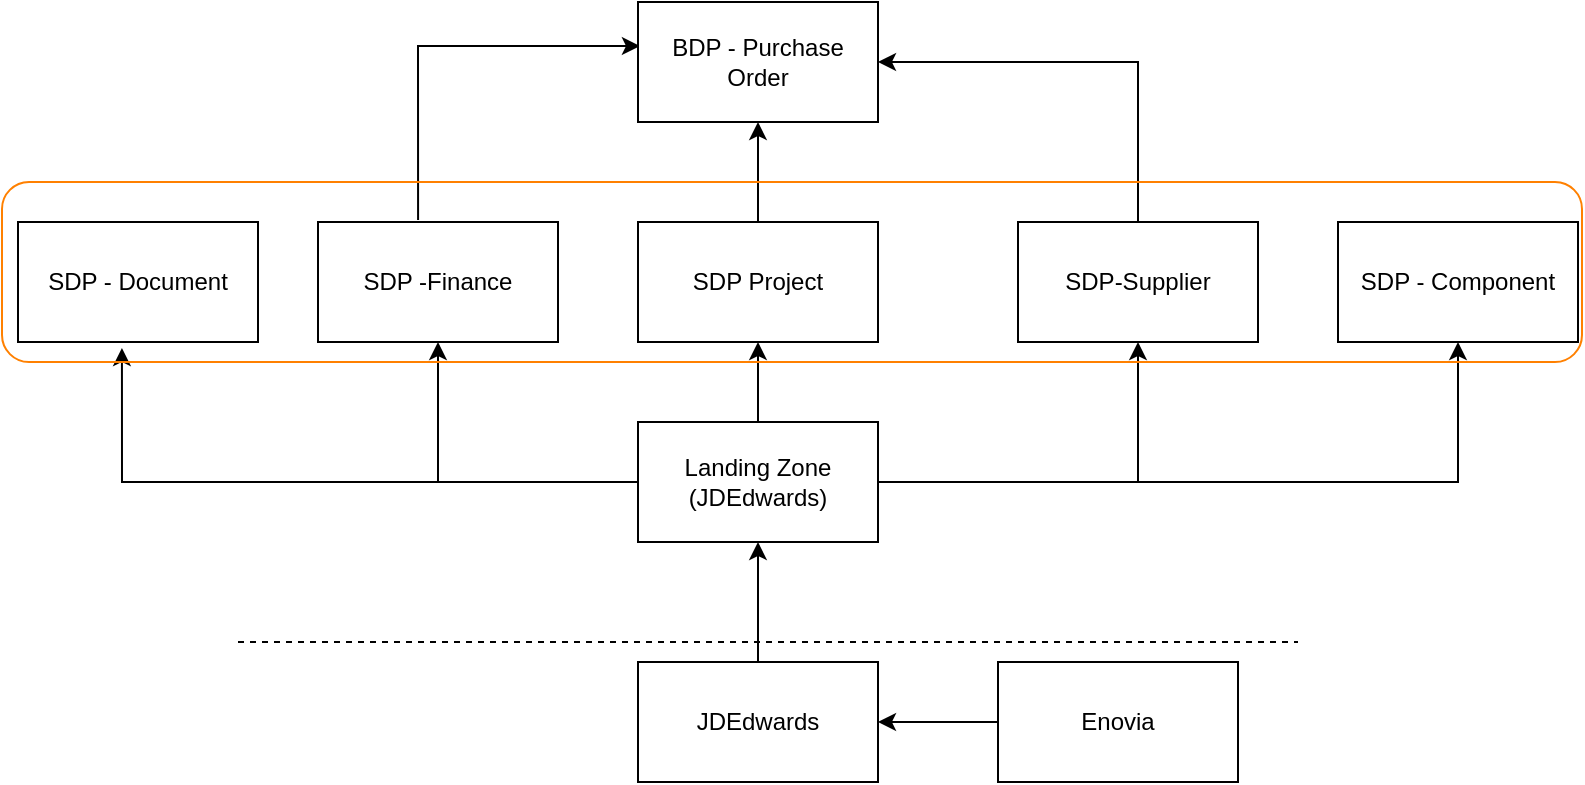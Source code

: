 <mxfile version="17.1.3" type="github" pages="3">
  <diagram id="8M2O4OihS5HP1OsJUyhc" name="Processes">
    <mxGraphModel dx="1422" dy="762" grid="1" gridSize="10" guides="1" tooltips="1" connect="1" arrows="1" fold="1" page="1" pageScale="1" pageWidth="827" pageHeight="1169" math="0" shadow="0">
      <root>
        <mxCell id="-Q10EzWZcFNgtdx7jq3s-0" />
        <mxCell id="-Q10EzWZcFNgtdx7jq3s-1" parent="-Q10EzWZcFNgtdx7jq3s-0" />
        <mxCell id="Kjd-726vmjXEq8AZ4HJF-2" value="" style="edgeStyle=orthogonalEdgeStyle;rounded=0;orthogonalLoop=1;jettySize=auto;html=1;" parent="-Q10EzWZcFNgtdx7jq3s-1" source="Kjd-726vmjXEq8AZ4HJF-0" target="Kjd-726vmjXEq8AZ4HJF-1" edge="1">
          <mxGeometry relative="1" as="geometry" />
        </mxCell>
        <mxCell id="Kjd-726vmjXEq8AZ4HJF-0" value="JDEdwards" style="rounded=0;whiteSpace=wrap;html=1;" parent="-Q10EzWZcFNgtdx7jq3s-1" vertex="1">
          <mxGeometry x="350" y="490" width="120" height="60" as="geometry" />
        </mxCell>
        <mxCell id="Kjd-726vmjXEq8AZ4HJF-4" value="" style="edgeStyle=orthogonalEdgeStyle;rounded=0;orthogonalLoop=1;jettySize=auto;html=1;" parent="-Q10EzWZcFNgtdx7jq3s-1" source="Kjd-726vmjXEq8AZ4HJF-1" target="Kjd-726vmjXEq8AZ4HJF-3" edge="1">
          <mxGeometry relative="1" as="geometry" />
        </mxCell>
        <mxCell id="Kjd-726vmjXEq8AZ4HJF-6" value="" style="edgeStyle=orthogonalEdgeStyle;rounded=0;orthogonalLoop=1;jettySize=auto;html=1;" parent="-Q10EzWZcFNgtdx7jq3s-1" source="Kjd-726vmjXEq8AZ4HJF-1" target="Kjd-726vmjXEq8AZ4HJF-5" edge="1">
          <mxGeometry relative="1" as="geometry" />
        </mxCell>
        <mxCell id="Kjd-726vmjXEq8AZ4HJF-8" value="" style="edgeStyle=orthogonalEdgeStyle;rounded=0;orthogonalLoop=1;jettySize=auto;html=1;" parent="-Q10EzWZcFNgtdx7jq3s-1" source="Kjd-726vmjXEq8AZ4HJF-1" target="Kjd-726vmjXEq8AZ4HJF-7" edge="1">
          <mxGeometry relative="1" as="geometry" />
        </mxCell>
        <mxCell id="Kjd-726vmjXEq8AZ4HJF-19" style="edgeStyle=orthogonalEdgeStyle;rounded=0;orthogonalLoop=1;jettySize=auto;html=1;entryX=0.5;entryY=1;entryDx=0;entryDy=0;" parent="-Q10EzWZcFNgtdx7jq3s-1" source="Kjd-726vmjXEq8AZ4HJF-1" target="Kjd-726vmjXEq8AZ4HJF-18" edge="1">
          <mxGeometry relative="1" as="geometry" />
        </mxCell>
        <mxCell id="Kjd-726vmjXEq8AZ4HJF-21" style="edgeStyle=orthogonalEdgeStyle;rounded=0;orthogonalLoop=1;jettySize=auto;html=1;entryX=0.433;entryY=1.05;entryDx=0;entryDy=0;entryPerimeter=0;" parent="-Q10EzWZcFNgtdx7jq3s-1" source="Kjd-726vmjXEq8AZ4HJF-1" target="Kjd-726vmjXEq8AZ4HJF-20" edge="1">
          <mxGeometry relative="1" as="geometry" />
        </mxCell>
        <mxCell id="Kjd-726vmjXEq8AZ4HJF-1" value="Landing Zone (JDEdwards)" style="rounded=0;whiteSpace=wrap;html=1;" parent="-Q10EzWZcFNgtdx7jq3s-1" vertex="1">
          <mxGeometry x="350" y="370" width="120" height="60" as="geometry" />
        </mxCell>
        <mxCell id="Kjd-726vmjXEq8AZ4HJF-10" value="" style="edgeStyle=orthogonalEdgeStyle;rounded=0;orthogonalLoop=1;jettySize=auto;html=1;" parent="-Q10EzWZcFNgtdx7jq3s-1" source="Kjd-726vmjXEq8AZ4HJF-3" target="Kjd-726vmjXEq8AZ4HJF-9" edge="1">
          <mxGeometry relative="1" as="geometry" />
        </mxCell>
        <mxCell id="Kjd-726vmjXEq8AZ4HJF-3" value="SDP Project" style="rounded=0;whiteSpace=wrap;html=1;" parent="-Q10EzWZcFNgtdx7jq3s-1" vertex="1">
          <mxGeometry x="350" y="270" width="120" height="60" as="geometry" />
        </mxCell>
        <mxCell id="Kjd-726vmjXEq8AZ4HJF-13" style="edgeStyle=orthogonalEdgeStyle;rounded=0;orthogonalLoop=1;jettySize=auto;html=1;entryX=1;entryY=0.5;entryDx=0;entryDy=0;exitX=0.5;exitY=0;exitDx=0;exitDy=0;" parent="-Q10EzWZcFNgtdx7jq3s-1" source="Kjd-726vmjXEq8AZ4HJF-5" target="Kjd-726vmjXEq8AZ4HJF-9" edge="1">
          <mxGeometry relative="1" as="geometry" />
        </mxCell>
        <mxCell id="Kjd-726vmjXEq8AZ4HJF-5" value="SDP-Supplier" style="rounded=0;whiteSpace=wrap;html=1;" parent="-Q10EzWZcFNgtdx7jq3s-1" vertex="1">
          <mxGeometry x="540" y="270" width="120" height="60" as="geometry" />
        </mxCell>
        <mxCell id="Kjd-726vmjXEq8AZ4HJF-12" style="edgeStyle=orthogonalEdgeStyle;rounded=0;orthogonalLoop=1;jettySize=auto;html=1;entryX=0.008;entryY=0.367;entryDx=0;entryDy=0;entryPerimeter=0;exitX=0.417;exitY=-0.017;exitDx=0;exitDy=0;exitPerimeter=0;" parent="-Q10EzWZcFNgtdx7jq3s-1" source="Kjd-726vmjXEq8AZ4HJF-7" target="Kjd-726vmjXEq8AZ4HJF-9" edge="1">
          <mxGeometry relative="1" as="geometry" />
        </mxCell>
        <mxCell id="Kjd-726vmjXEq8AZ4HJF-7" value="SDP -Finance" style="rounded=0;whiteSpace=wrap;html=1;" parent="-Q10EzWZcFNgtdx7jq3s-1" vertex="1">
          <mxGeometry x="190" y="270" width="120" height="60" as="geometry" />
        </mxCell>
        <mxCell id="Kjd-726vmjXEq8AZ4HJF-9" value="BDP - Purchase Order" style="rounded=0;whiteSpace=wrap;html=1;" parent="-Q10EzWZcFNgtdx7jq3s-1" vertex="1">
          <mxGeometry x="350" y="160" width="120" height="60" as="geometry" />
        </mxCell>
        <mxCell id="Kjd-726vmjXEq8AZ4HJF-15" value="" style="edgeStyle=orthogonalEdgeStyle;rounded=0;orthogonalLoop=1;jettySize=auto;html=1;" parent="-Q10EzWZcFNgtdx7jq3s-1" source="Kjd-726vmjXEq8AZ4HJF-14" target="Kjd-726vmjXEq8AZ4HJF-0" edge="1">
          <mxGeometry relative="1" as="geometry" />
        </mxCell>
        <mxCell id="Kjd-726vmjXEq8AZ4HJF-14" value="Enovia" style="rounded=0;whiteSpace=wrap;html=1;" parent="-Q10EzWZcFNgtdx7jq3s-1" vertex="1">
          <mxGeometry x="530" y="490" width="120" height="60" as="geometry" />
        </mxCell>
        <mxCell id="Kjd-726vmjXEq8AZ4HJF-16" value="" style="endArrow=none;dashed=1;html=1;rounded=0;" parent="-Q10EzWZcFNgtdx7jq3s-1" edge="1">
          <mxGeometry width="50" height="50" relative="1" as="geometry">
            <mxPoint x="150" y="480" as="sourcePoint" />
            <mxPoint x="680" y="480" as="targetPoint" />
          </mxGeometry>
        </mxCell>
        <mxCell id="Kjd-726vmjXEq8AZ4HJF-18" value="SDP - Component" style="rounded=0;whiteSpace=wrap;html=1;" parent="-Q10EzWZcFNgtdx7jq3s-1" vertex="1">
          <mxGeometry x="700" y="270" width="120" height="60" as="geometry" />
        </mxCell>
        <mxCell id="Kjd-726vmjXEq8AZ4HJF-20" value="SDP - Document" style="rounded=0;whiteSpace=wrap;html=1;" parent="-Q10EzWZcFNgtdx7jq3s-1" vertex="1">
          <mxGeometry x="40" y="270" width="120" height="60" as="geometry" />
        </mxCell>
        <mxCell id="Kjd-726vmjXEq8AZ4HJF-22" value="" style="rounded=1;whiteSpace=wrap;html=1;strokeColor=#FF8000;fillColor=none;" parent="-Q10EzWZcFNgtdx7jq3s-1" vertex="1">
          <mxGeometry x="32" y="250" width="790" height="90" as="geometry" />
        </mxCell>
      </root>
    </mxGraphModel>
  </diagram>
  <diagram id="PqmwsyUcsr4RiKJ7gCox" name="Data Quality Processes">
    <mxGraphModel dx="1422" dy="705" grid="1" gridSize="10" guides="1" tooltips="1" connect="1" arrows="1" fold="1" page="1" pageScale="1" pageWidth="827" pageHeight="1169" math="0" shadow="0">
      <root>
        <mxCell id="wWB6iQdm5a10fe4KRY5G-0" />
        <mxCell id="wWB6iQdm5a10fe4KRY5G-1" parent="wWB6iQdm5a10fe4KRY5G-0" />
        <mxCell id="Kx42XScu6tpAS8P4ROR_-2" value="" style="edgeStyle=orthogonalEdgeStyle;rounded=0;orthogonalLoop=1;jettySize=auto;html=1;" parent="wWB6iQdm5a10fe4KRY5G-1" source="Kx42XScu6tpAS8P4ROR_-0" target="Kx42XScu6tpAS8P4ROR_-1" edge="1">
          <mxGeometry relative="1" as="geometry" />
        </mxCell>
        <mxCell id="Kx42XScu6tpAS8P4ROR_-0" value="Data Flow Diagram" style="rounded=0;whiteSpace=wrap;html=1;fillColor=#FF9924;" parent="wWB6iQdm5a10fe4KRY5G-1" vertex="1">
          <mxGeometry x="120" y="50" width="120" height="60" as="geometry" />
        </mxCell>
        <mxCell id="Kx42XScu6tpAS8P4ROR_-4" value="" style="edgeStyle=orthogonalEdgeStyle;rounded=0;orthogonalLoop=1;jettySize=auto;html=1;" parent="wWB6iQdm5a10fe4KRY5G-1" source="Kx42XScu6tpAS8P4ROR_-1" target="Kx42XScu6tpAS8P4ROR_-3" edge="1">
          <mxGeometry relative="1" as="geometry" />
        </mxCell>
        <mxCell id="Kx42XScu6tpAS8P4ROR_-1" value="Source Data Product" style="whiteSpace=wrap;html=1;rounded=0;fillColor=#FF9924;" parent="wWB6iQdm5a10fe4KRY5G-1" vertex="1">
          <mxGeometry x="320" y="50" width="120" height="60" as="geometry" />
        </mxCell>
        <mxCell id="Kx42XScu6tpAS8P4ROR_-6" value="" style="edgeStyle=orthogonalEdgeStyle;rounded=0;orthogonalLoop=1;jettySize=auto;html=1;" parent="wWB6iQdm5a10fe4KRY5G-1" source="Kx42XScu6tpAS8P4ROR_-3" target="Kx42XScu6tpAS8P4ROR_-5" edge="1">
          <mxGeometry relative="1" as="geometry" />
        </mxCell>
        <mxCell id="Kx42XScu6tpAS8P4ROR_-3" value="DQ Rulebook" style="whiteSpace=wrap;html=1;rounded=0;fillColor=#FF9924;" parent="wWB6iQdm5a10fe4KRY5G-1" vertex="1">
          <mxGeometry x="520" y="50" width="120" height="60" as="geometry" />
        </mxCell>
        <mxCell id="Kx42XScu6tpAS8P4ROR_-8" value="" style="edgeStyle=orthogonalEdgeStyle;rounded=0;orthogonalLoop=1;jettySize=auto;html=1;" parent="wWB6iQdm5a10fe4KRY5G-1" source="Kx42XScu6tpAS8P4ROR_-5" target="Kx42XScu6tpAS8P4ROR_-7" edge="1">
          <mxGeometry relative="1" as="geometry" />
        </mxCell>
        <mxCell id="Kx42XScu6tpAS8P4ROR_-5" value="Data catalog" style="whiteSpace=wrap;html=1;rounded=0;fillColor=#FF8000;" parent="wWB6iQdm5a10fe4KRY5G-1" vertex="1">
          <mxGeometry x="680" y="50" width="120" height="60" as="geometry" />
        </mxCell>
        <mxCell id="Kx42XScu6tpAS8P4ROR_-10" value="" style="edgeStyle=orthogonalEdgeStyle;rounded=0;orthogonalLoop=1;jettySize=auto;html=1;" parent="wWB6iQdm5a10fe4KRY5G-1" source="Kx42XScu6tpAS8P4ROR_-7" target="Kx42XScu6tpAS8P4ROR_-9" edge="1">
          <mxGeometry relative="1" as="geometry" />
        </mxCell>
        <mxCell id="Kx42XScu6tpAS8P4ROR_-7" value="Update datacatalog" style="whiteSpace=wrap;html=1;rounded=0;fillColor=#FF9924;" parent="wWB6iQdm5a10fe4KRY5G-1" vertex="1">
          <mxGeometry x="680" y="190" width="120" height="60" as="geometry" />
        </mxCell>
        <mxCell id="Kx42XScu6tpAS8P4ROR_-12" value="" style="edgeStyle=orthogonalEdgeStyle;rounded=0;orthogonalLoop=1;jettySize=auto;html=1;" parent="wWB6iQdm5a10fe4KRY5G-1" source="Kx42XScu6tpAS8P4ROR_-9" target="Kx42XScu6tpAS8P4ROR_-11" edge="1">
          <mxGeometry relative="1" as="geometry" />
        </mxCell>
        <mxCell id="Kx42XScu6tpAS8P4ROR_-9" value="Communicate Analytics team" style="whiteSpace=wrap;html=1;rounded=0;fillColor=#FF9924;" parent="wWB6iQdm5a10fe4KRY5G-1" vertex="1">
          <mxGeometry x="680" y="320" width="120" height="60" as="geometry" />
        </mxCell>
        <mxCell id="ZrQ1AF8uoY7B4ii7fc5H-1" value="" style="edgeStyle=orthogonalEdgeStyle;rounded=0;orthogonalLoop=1;jettySize=auto;html=1;" edge="1" parent="wWB6iQdm5a10fe4KRY5G-1" source="Kx42XScu6tpAS8P4ROR_-11" target="ZrQ1AF8uoY7B4ii7fc5H-0">
          <mxGeometry relative="1" as="geometry" />
        </mxCell>
        <mxCell id="Kx42XScu6tpAS8P4ROR_-11" value="DQ Dashboard" style="whiteSpace=wrap;html=1;rounded=0;fillColor=#FF9924;fontStyle=1" parent="wWB6iQdm5a10fe4KRY5G-1" vertex="1">
          <mxGeometry x="480" y="320" width="120" height="60" as="geometry" />
        </mxCell>
        <mxCell id="ZrQ1AF8uoY7B4ii7fc5H-3" value="" style="edgeStyle=orthogonalEdgeStyle;rounded=0;orthogonalLoop=1;jettySize=auto;html=1;" edge="1" parent="wWB6iQdm5a10fe4KRY5G-1" source="ZrQ1AF8uoY7B4ii7fc5H-0" target="ZrQ1AF8uoY7B4ii7fc5H-2">
          <mxGeometry relative="1" as="geometry" />
        </mxCell>
        <mxCell id="ZrQ1AF8uoY7B4ii7fc5H-0" value="Report DQ Exception" style="whiteSpace=wrap;html=1;rounded=0;fillColor=#FF9924;fontStyle=1" vertex="1" parent="wWB6iQdm5a10fe4KRY5G-1">
          <mxGeometry x="120" y="320" width="120" height="60" as="geometry" />
        </mxCell>
        <mxCell id="ZrQ1AF8uoY7B4ii7fc5H-2" value="Corrective Measure" style="whiteSpace=wrap;html=1;rounded=0;fillColor=#d5e8d4;fontStyle=1;strokeColor=#82b366;" vertex="1" parent="wWB6iQdm5a10fe4KRY5G-1">
          <mxGeometry x="120" y="190" width="120" height="60" as="geometry" />
        </mxCell>
      </root>
    </mxGraphModel>
  </diagram>
  <diagram id="zwx4aOVyE7zixKXOMeoB" name="Corrective measure">
    <mxGraphModel dx="1422" dy="1805" grid="1" gridSize="10" guides="1" tooltips="1" connect="1" arrows="1" fold="1" page="1" pageScale="1" pageWidth="850" pageHeight="1100" math="0" shadow="0">
      <root>
        <mxCell id="oH8rDWgnBw2sqh2rMWox-0" />
        <mxCell id="oH8rDWgnBw2sqh2rMWox-1" parent="oH8rDWgnBw2sqh2rMWox-0" />
        <mxCell id="sMwCWJw5Tc_Nz7eYkhnB-18" value="" style="edgeStyle=orthogonalEdgeStyle;rounded=0;orthogonalLoop=1;jettySize=auto;html=1;" edge="1" parent="oH8rDWgnBw2sqh2rMWox-1" source="sMwCWJw5Tc_Nz7eYkhnB-0" target="sMwCWJw5Tc_Nz7eYkhnB-17">
          <mxGeometry relative="1" as="geometry" />
        </mxCell>
        <mxCell id="sMwCWJw5Tc_Nz7eYkhnB-0" value="System notifies the DW Issue to BDDS" style="rounded=0;whiteSpace=wrap;html=1;fillColor=#FF9924;" vertex="1" parent="oH8rDWgnBw2sqh2rMWox-1">
          <mxGeometry x="60" y="-40" width="120" height="60" as="geometry" />
        </mxCell>
        <mxCell id="sMwCWJw5Tc_Nz7eYkhnB-15" value="" style="edgeStyle=orthogonalEdgeStyle;rounded=0;orthogonalLoop=1;jettySize=auto;html=1;" edge="1" parent="oH8rDWgnBw2sqh2rMWox-1" source="sMwCWJw5Tc_Nz7eYkhnB-4" target="sMwCWJw5Tc_Nz7eYkhnB-14">
          <mxGeometry relative="1" as="geometry" />
        </mxCell>
        <mxCell id="sMwCWJw5Tc_Nz7eYkhnB-4" value="Delegates the problem with MDS" style="shape=process;whiteSpace=wrap;html=1;backgroundOutline=1;" vertex="1" parent="oH8rDWgnBw2sqh2rMWox-1">
          <mxGeometry x="330" y="190" width="120" height="60" as="geometry" />
        </mxCell>
        <mxCell id="sMwCWJw5Tc_Nz7eYkhnB-21" value="" style="edgeStyle=orthogonalEdgeStyle;rounded=0;orthogonalLoop=1;jettySize=auto;html=1;" edge="1" parent="oH8rDWgnBw2sqh2rMWox-1" source="sMwCWJw5Tc_Nz7eYkhnB-14" target="sMwCWJw5Tc_Nz7eYkhnB-20">
          <mxGeometry relative="1" as="geometry" />
        </mxCell>
        <mxCell id="sMwCWJw5Tc_Nz7eYkhnB-14" value="Correct Master Data" style="whiteSpace=wrap;html=1;" vertex="1" parent="oH8rDWgnBw2sqh2rMWox-1">
          <mxGeometry x="530" y="190" width="120" height="60" as="geometry" />
        </mxCell>
        <mxCell id="sMwCWJw5Tc_Nz7eYkhnB-16" value="MDS" style="shape=umlActor;verticalLabelPosition=bottom;verticalAlign=top;html=1;outlineConnect=0;" vertex="1" parent="oH8rDWgnBw2sqh2rMWox-1">
          <mxGeometry x="480" y="150" width="20" height="40" as="geometry" />
        </mxCell>
        <mxCell id="sMwCWJw5Tc_Nz7eYkhnB-19" style="edgeStyle=orthogonalEdgeStyle;rounded=0;orthogonalLoop=1;jettySize=auto;html=1;" edge="1" parent="oH8rDWgnBw2sqh2rMWox-1" source="sMwCWJw5Tc_Nz7eYkhnB-17" target="sMwCWJw5Tc_Nz7eYkhnB-4">
          <mxGeometry relative="1" as="geometry" />
        </mxCell>
        <mxCell id="sMwCWJw5Tc_Nz7eYkhnB-37" style="edgeStyle=orthogonalEdgeStyle;rounded=0;orthogonalLoop=1;jettySize=auto;html=1;entryX=0;entryY=0.5;entryDx=0;entryDy=0;" edge="1" parent="oH8rDWgnBw2sqh2rMWox-1" source="sMwCWJw5Tc_Nz7eYkhnB-17" target="sMwCWJw5Tc_Nz7eYkhnB-36">
          <mxGeometry relative="1" as="geometry" />
        </mxCell>
        <mxCell id="sMwCWJw5Tc_Nz7eYkhnB-17" value="Identifies the attribute which is failing" style="whiteSpace=wrap;html=1;fillColor=#FF9924;rounded=0;" vertex="1" parent="oH8rDWgnBw2sqh2rMWox-1">
          <mxGeometry x="60" y="60" width="120" height="60" as="geometry" />
        </mxCell>
        <mxCell id="sMwCWJw5Tc_Nz7eYkhnB-23" value="" style="edgeStyle=orthogonalEdgeStyle;rounded=0;orthogonalLoop=1;jettySize=auto;html=1;" edge="1" parent="oH8rDWgnBw2sqh2rMWox-1" source="sMwCWJw5Tc_Nz7eYkhnB-20" target="sMwCWJw5Tc_Nz7eYkhnB-22">
          <mxGeometry relative="1" as="geometry" />
        </mxCell>
        <mxCell id="sMwCWJw5Tc_Nz7eYkhnB-20" value="Notify BBDS" style="whiteSpace=wrap;html=1;" vertex="1" parent="oH8rDWgnBw2sqh2rMWox-1">
          <mxGeometry x="700" y="190" width="120" height="60" as="geometry" />
        </mxCell>
        <mxCell id="sMwCWJw5Tc_Nz7eYkhnB-25" value="" style="edgeStyle=orthogonalEdgeStyle;rounded=0;orthogonalLoop=1;jettySize=auto;html=1;" edge="1" parent="oH8rDWgnBw2sqh2rMWox-1" source="sMwCWJw5Tc_Nz7eYkhnB-22" target="sMwCWJw5Tc_Nz7eYkhnB-24">
          <mxGeometry relative="1" as="geometry" />
        </mxCell>
        <mxCell id="sMwCWJw5Tc_Nz7eYkhnB-22" value="Check DQ Dashboard" style="whiteSpace=wrap;html=1;" vertex="1" parent="oH8rDWgnBw2sqh2rMWox-1">
          <mxGeometry x="700" y="280" width="120" height="60" as="geometry" />
        </mxCell>
        <mxCell id="sMwCWJw5Tc_Nz7eYkhnB-35" value="No" style="edgeStyle=orthogonalEdgeStyle;rounded=0;orthogonalLoop=1;jettySize=auto;html=1;" edge="1" parent="oH8rDWgnBw2sqh2rMWox-1" source="sMwCWJw5Tc_Nz7eYkhnB-24" target="sMwCWJw5Tc_Nz7eYkhnB-17">
          <mxGeometry relative="1" as="geometry">
            <mxPoint x="560" y="450" as="targetPoint" />
          </mxGeometry>
        </mxCell>
        <mxCell id="sMwCWJw5Tc_Nz7eYkhnB-45" value="" style="edgeStyle=orthogonalEdgeStyle;rounded=0;orthogonalLoop=1;jettySize=auto;html=1;" edge="1" parent="oH8rDWgnBw2sqh2rMWox-1" source="sMwCWJw5Tc_Nz7eYkhnB-24" target="sMwCWJw5Tc_Nz7eYkhnB-44">
          <mxGeometry relative="1" as="geometry" />
        </mxCell>
        <mxCell id="sMwCWJw5Tc_Nz7eYkhnB-24" value="Meet KPI" style="rhombus;whiteSpace=wrap;html=1;" vertex="1" parent="oH8rDWgnBw2sqh2rMWox-1">
          <mxGeometry x="80" y="270" width="80" height="80" as="geometry" />
        </mxCell>
        <mxCell id="sMwCWJw5Tc_Nz7eYkhnB-40" style="edgeStyle=orthogonalEdgeStyle;rounded=0;orthogonalLoop=1;jettySize=auto;html=1;" edge="1" parent="oH8rDWgnBw2sqh2rMWox-1" source="sMwCWJw5Tc_Nz7eYkhnB-36" target="sMwCWJw5Tc_Nz7eYkhnB-38">
          <mxGeometry relative="1" as="geometry" />
        </mxCell>
        <mxCell id="sMwCWJw5Tc_Nz7eYkhnB-36" value="Delegates the problem with Product Owner" style="shape=process;whiteSpace=wrap;html=1;backgroundOutline=1;" vertex="1" parent="oH8rDWgnBw2sqh2rMWox-1">
          <mxGeometry x="320" y="20" width="120" height="60" as="geometry" />
        </mxCell>
        <mxCell id="sMwCWJw5Tc_Nz7eYkhnB-43" style="edgeStyle=orthogonalEdgeStyle;rounded=0;orthogonalLoop=1;jettySize=auto;html=1;" edge="1" parent="oH8rDWgnBw2sqh2rMWox-1" source="sMwCWJw5Tc_Nz7eYkhnB-38" target="sMwCWJw5Tc_Nz7eYkhnB-20">
          <mxGeometry relative="1" as="geometry" />
        </mxCell>
        <mxCell id="sMwCWJw5Tc_Nz7eYkhnB-38" value="Check and correct Transformation" style="whiteSpace=wrap;html=1;" vertex="1" parent="oH8rDWgnBw2sqh2rMWox-1">
          <mxGeometry x="550" y="20" width="120" height="60" as="geometry" />
        </mxCell>
        <mxCell id="sMwCWJw5Tc_Nz7eYkhnB-41" value="Product Owner" style="shape=umlActor;verticalLabelPosition=bottom;verticalAlign=top;html=1;outlineConnect=0;" vertex="1" parent="oH8rDWgnBw2sqh2rMWox-1">
          <mxGeometry x="480" y="-20" width="20" height="40" as="geometry" />
        </mxCell>
        <mxCell id="sMwCWJw5Tc_Nz7eYkhnB-44" value="DQ Ready" style="whiteSpace=wrap;html=1;" vertex="1" parent="oH8rDWgnBw2sqh2rMWox-1">
          <mxGeometry x="60" y="440" width="120" height="40" as="geometry" />
        </mxCell>
      </root>
    </mxGraphModel>
  </diagram>
</mxfile>
